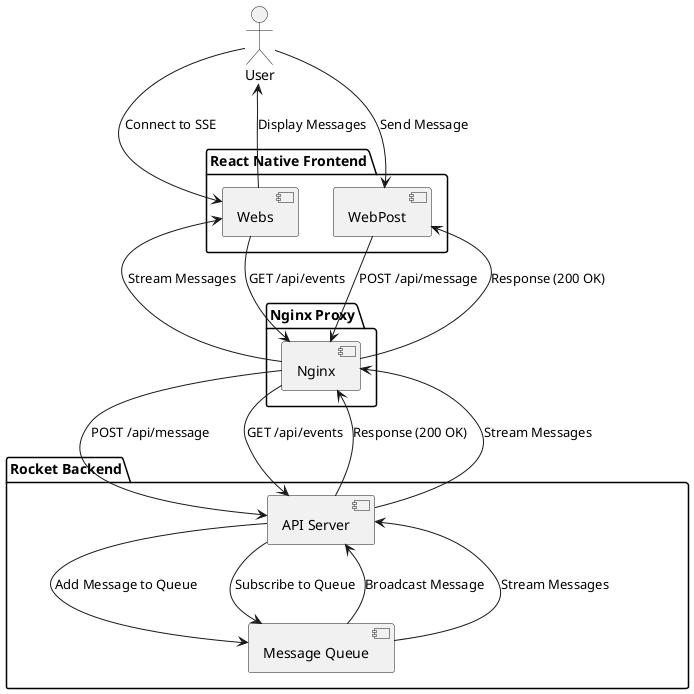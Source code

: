 @startuml
package "React Native Frontend" {
  component Webs
  component WebPost
}
package "Nginx Proxy" {
  component Nginx
}
package "Rocket Backend" {
  component "API Server" as Rocket
  component "Message Queue" as Queue
}

actor User
User --> WebPost : Send Message
WebPost --> Nginx : POST /api/message
Nginx --> Rocket : POST /api/message
Rocket --> Queue : Add Message to Queue
Queue --> Rocket : Broadcast Message
Rocket --> Nginx : Response (200 OK)
Nginx --> WebPost : Response (200 OK)

User --> Webs : Connect to SSE
Webs --> Nginx : GET /api/events
Nginx --> Rocket : GET /api/events
Rocket --> Queue : Subscribe to Queue
Queue --> Rocket : Stream Messages
Rocket --> Nginx : Stream Messages
Nginx --> Webs : Stream Messages
Webs --> User : Display Messages
@enduml